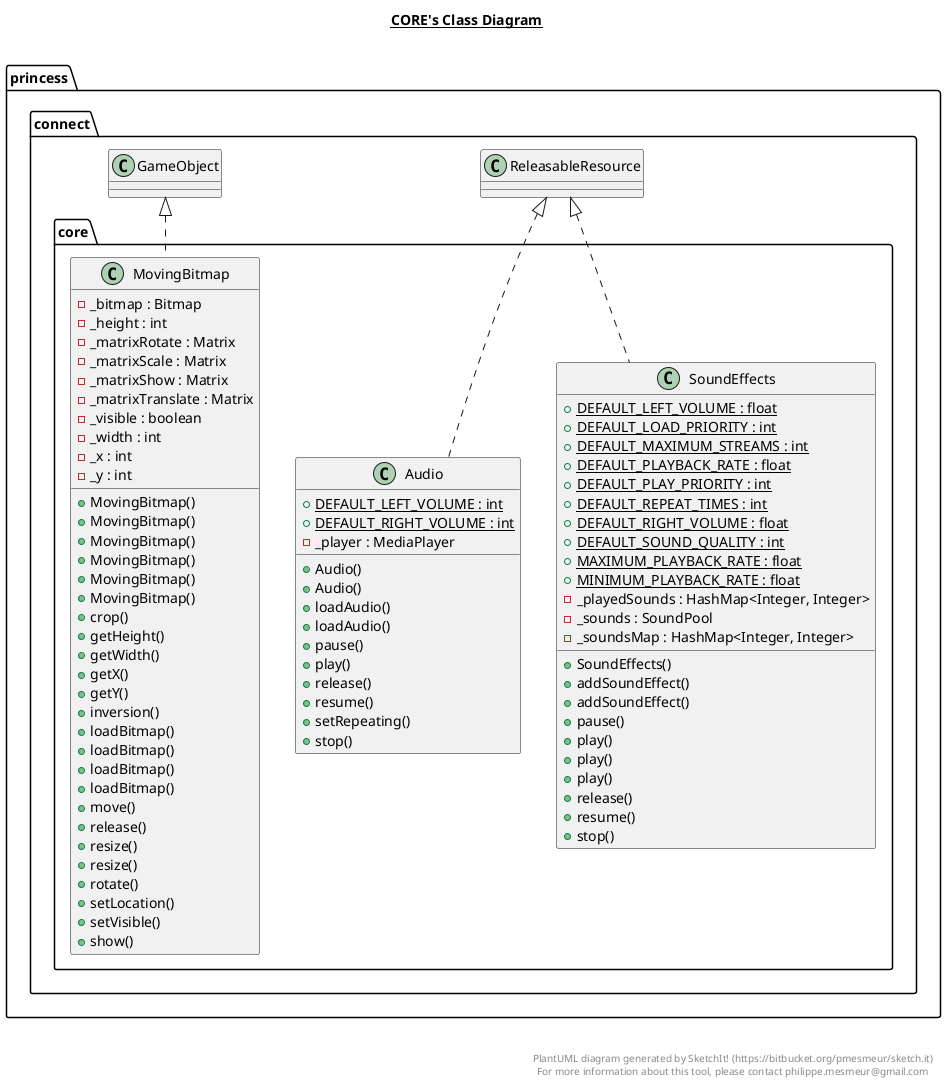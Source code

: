 @startuml

title __CORE's Class Diagram__\n

  namespace princess.connect {
    namespace core {
      class princess.connect.core.Audio {
          {static} + DEFAULT_LEFT_VOLUME : int
          {static} + DEFAULT_RIGHT_VOLUME : int
          - _player : MediaPlayer
          + Audio()
          + Audio()
          + loadAudio()
          + loadAudio()
          + pause()
          + play()
          + release()
          + resume()
          + setRepeating()
          + stop()
      }
    }
  }
  

  namespace princess.connect {
    namespace core {
      class princess.connect.core.MovingBitmap {
          - _bitmap : Bitmap
          - _height : int
          - _matrixRotate : Matrix
          - _matrixScale : Matrix
          - _matrixShow : Matrix
          - _matrixTranslate : Matrix
          - _visible : boolean
          - _width : int
          - _x : int
          - _y : int
          + MovingBitmap()
          + MovingBitmap()
          + MovingBitmap()
          + MovingBitmap()
          + MovingBitmap()
          + MovingBitmap()
          + crop()
          + getHeight()
          + getWidth()
          + getX()
          + getY()
          + inversion()
          + loadBitmap()
          + loadBitmap()
          + loadBitmap()
          + loadBitmap()
          + move()
          + release()
          + resize()
          + resize()
          + rotate()
          + setLocation()
          + setVisible()
          + show()
      }
    }
  }
  

  namespace princess.connect {
    namespace core {
      class princess.connect.core.SoundEffects {
          {static} + DEFAULT_LEFT_VOLUME : float
          {static} + DEFAULT_LOAD_PRIORITY : int
          {static} + DEFAULT_MAXIMUM_STREAMS : int
          {static} + DEFAULT_PLAYBACK_RATE : float
          {static} + DEFAULT_PLAY_PRIORITY : int
          {static} + DEFAULT_REPEAT_TIMES : int
          {static} + DEFAULT_RIGHT_VOLUME : float
          {static} + DEFAULT_SOUND_QUALITY : int
          {static} + MAXIMUM_PLAYBACK_RATE : float
          {static} + MINIMUM_PLAYBACK_RATE : float
          - _playedSounds : HashMap<Integer, Integer>
          - _sounds : SoundPool
          - _soundsMap : HashMap<Integer, Integer>
          + SoundEffects()
          + addSoundEffect()
          + addSoundEffect()
          + pause()
          + play()
          + play()
          + play()
          + release()
          + resume()
          + stop()
      }
    }
  }
  

  princess.connect.core.Audio .up.|> princess.connect.ReleasableResource
  princess.connect.core.MovingBitmap .up.|> princess.connect.GameObject
  princess.connect.core.SoundEffects .up.|> princess.connect.ReleasableResource


right footer


PlantUML diagram generated by SketchIt! (https://bitbucket.org/pmesmeur/sketch.it)
For more information about this tool, please contact philippe.mesmeur@gmail.com
endfooter

@enduml

